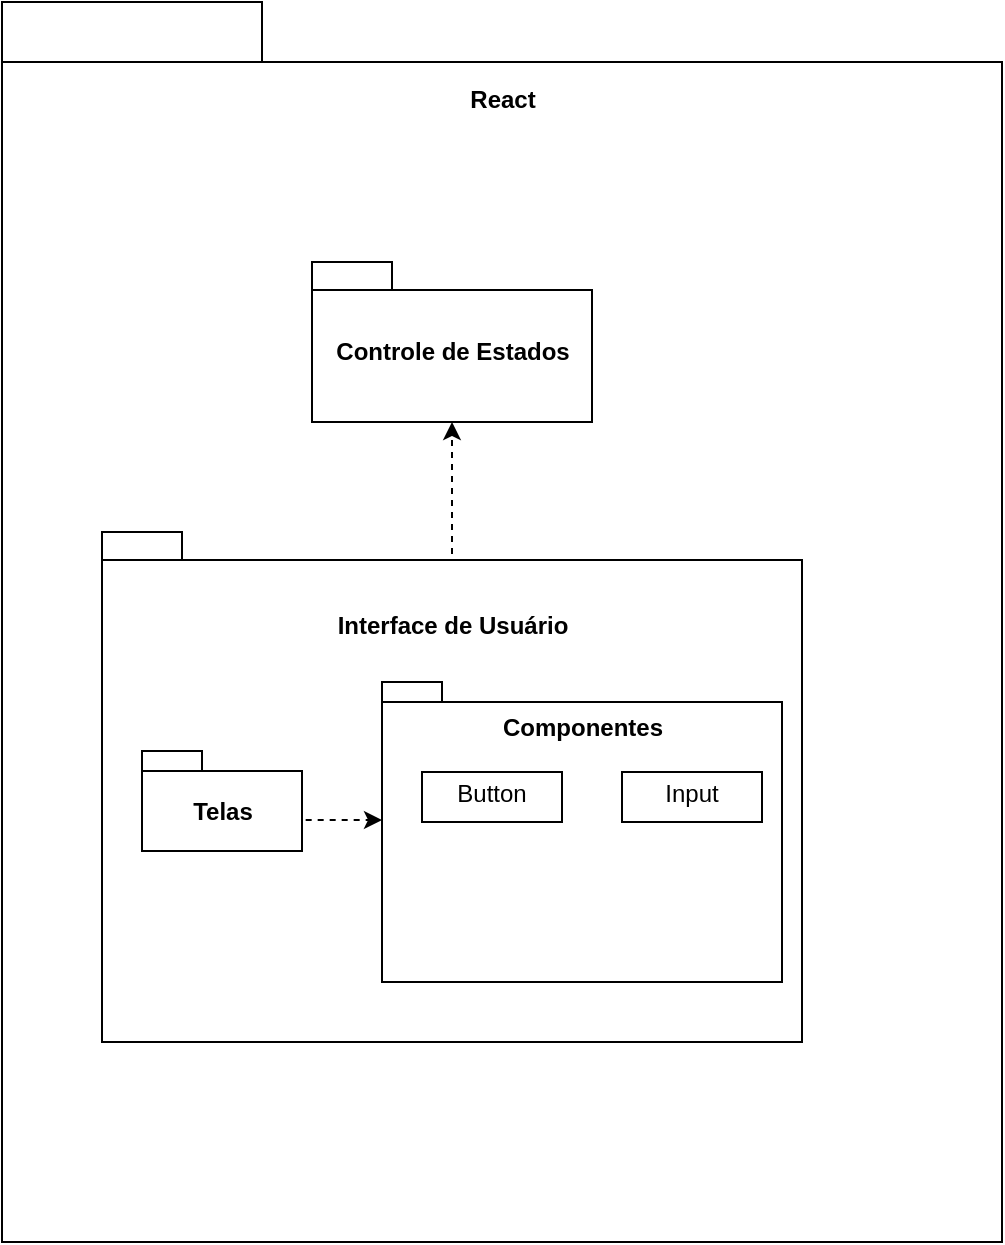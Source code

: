 <mxfile version="18.0.8" type="device"><diagram id="VOP4rGkZF-e7DdDuXdNt" name="Page-1"><mxGraphModel dx="862" dy="435" grid="1" gridSize="10" guides="1" tooltips="1" connect="1" arrows="1" fold="1" page="1" pageScale="1" pageWidth="827" pageHeight="1169" math="0" shadow="0"><root><mxCell id="0"/><mxCell id="1" parent="0"/><mxCell id="XtfNyQCO8aRkDuuOP80b-1" value="React&lt;br&gt;&lt;br&gt;&lt;br&gt;&lt;br&gt;&lt;br&gt;&lt;br&gt;&lt;br&gt;&lt;br&gt;&lt;br&gt;&lt;br&gt;&lt;br&gt;&lt;br&gt;&lt;br&gt;&lt;br&gt;&lt;br&gt;&lt;br&gt;&lt;br&gt;&lt;br&gt;&lt;br&gt;&lt;br&gt;&lt;br&gt;&lt;br&gt;&lt;br&gt;&lt;br&gt;&lt;br&gt;&lt;br&gt;&lt;br&gt;&lt;br&gt;&lt;br&gt;&lt;br&gt;&lt;br&gt;&lt;br&gt;&lt;br&gt;&lt;br&gt;&lt;br&gt;&lt;br&gt;&lt;br&gt;&lt;br&gt;" style="shape=folder;fontStyle=1;spacingTop=10;tabWidth=130;tabHeight=30;tabPosition=left;html=1;" parent="1" vertex="1"><mxGeometry x="10" y="320" width="500" height="620" as="geometry"/></mxCell><mxCell id="XtfNyQCO8aRkDuuOP80b-2" value="Controle de Estados" style="shape=folder;fontStyle=1;spacingTop=10;tabWidth=40;tabHeight=14;tabPosition=left;html=1;" parent="1" vertex="1"><mxGeometry x="165" y="450" width="140" height="80" as="geometry"/></mxCell><mxCell id="XtfNyQCO8aRkDuuOP80b-3" value="Interface de Usuário&lt;br&gt;&lt;br&gt;&lt;br&gt;&lt;br&gt;&lt;br&gt;&lt;br&gt;&lt;br&gt;&lt;br&gt;&lt;br&gt;&lt;br&gt;&lt;br&gt;&lt;br&gt;&lt;br&gt;" style="shape=folder;fontStyle=1;spacingTop=10;tabWidth=40;tabHeight=14;tabPosition=left;html=1;" parent="1" vertex="1"><mxGeometry x="60" y="585" width="350" height="255" as="geometry"/></mxCell><mxCell id="XtfNyQCO8aRkDuuOP80b-4" value="Telas" style="shape=folder;fontStyle=1;spacingTop=10;tabWidth=30;tabHeight=10;tabPosition=left;html=1;" parent="1" vertex="1"><mxGeometry x="80" y="694.5" width="80" height="50" as="geometry"/></mxCell><mxCell id="XtfNyQCO8aRkDuuOP80b-5" value="Componentes&lt;br&gt;&lt;br&gt;&lt;br&gt;&lt;br&gt;&lt;br&gt;&lt;br&gt;&lt;br&gt;&lt;br&gt;&lt;br&gt;" style="shape=folder;fontStyle=1;spacingTop=10;tabWidth=30;tabHeight=10;tabPosition=left;html=1;" parent="1" vertex="1"><mxGeometry x="200" y="660" width="200" height="150" as="geometry"/></mxCell><mxCell id="XtfNyQCO8aRkDuuOP80b-8" value="&lt;p style=&quot;margin: 0px ; margin-top: 4px ; text-align: center&quot;&gt;Input&lt;/p&gt;" style="verticalAlign=top;align=left;overflow=fill;fontSize=12;fontFamily=Helvetica;html=1;" parent="1" vertex="1"><mxGeometry x="320" y="705" width="70" height="25" as="geometry"/></mxCell><mxCell id="XtfNyQCO8aRkDuuOP80b-10" value="&lt;p style=&quot;margin: 0px ; margin-top: 4px ; text-align: center&quot;&gt;Button&lt;/p&gt;" style="verticalAlign=top;align=left;overflow=fill;fontSize=12;fontFamily=Helvetica;html=1;" parent="1" vertex="1"><mxGeometry x="220" y="705" width="70" height="25" as="geometry"/></mxCell><mxCell id="XtfNyQCO8aRkDuuOP80b-12" value="" style="endArrow=classic;html=1;rounded=0;exitX=1.023;exitY=0.689;exitDx=0;exitDy=0;exitPerimeter=0;entryX=0;entryY=0.46;entryDx=0;entryDy=0;entryPerimeter=0;dashed=1;" parent="1" source="XtfNyQCO8aRkDuuOP80b-4" target="XtfNyQCO8aRkDuuOP80b-5" edge="1"><mxGeometry width="50" height="50" relative="1" as="geometry"><mxPoint x="160" y="700" as="sourcePoint"/><mxPoint x="210" y="650" as="targetPoint"/></mxGeometry></mxCell><mxCell id="XtfNyQCO8aRkDuuOP80b-16" value="" style="endArrow=classic;html=1;rounded=0;dashed=1;exitX=0.5;exitY=0.043;exitDx=0;exitDy=0;exitPerimeter=0;entryX=0.5;entryY=1;entryDx=0;entryDy=0;entryPerimeter=0;" parent="1" source="XtfNyQCO8aRkDuuOP80b-3" target="XtfNyQCO8aRkDuuOP80b-2" edge="1"><mxGeometry width="50" height="50" relative="1" as="geometry"><mxPoint x="10" y="510" as="sourcePoint"/><mxPoint x="60" y="460" as="targetPoint"/></mxGeometry></mxCell></root></mxGraphModel></diagram></mxfile>